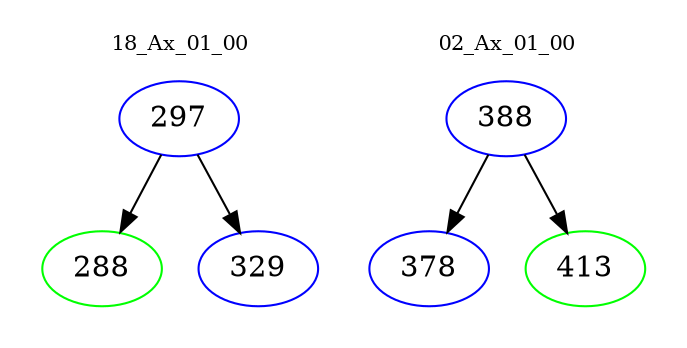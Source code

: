 digraph{
subgraph cluster_0 {
color = white
label = "18_Ax_01_00";
fontsize=10;
T0_297 [label="297", color="blue"]
T0_297 -> T0_288 [color="black"]
T0_288 [label="288", color="green"]
T0_297 -> T0_329 [color="black"]
T0_329 [label="329", color="blue"]
}
subgraph cluster_1 {
color = white
label = "02_Ax_01_00";
fontsize=10;
T1_388 [label="388", color="blue"]
T1_388 -> T1_378 [color="black"]
T1_378 [label="378", color="blue"]
T1_388 -> T1_413 [color="black"]
T1_413 [label="413", color="green"]
}
}

